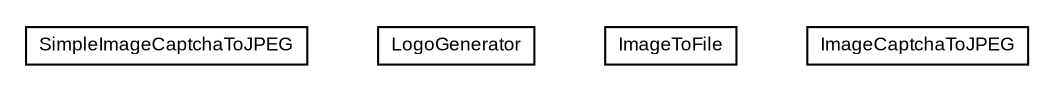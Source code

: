 #!/usr/local/bin/dot
#
# Class diagram 
# Generated by UmlGraph version 4.6 (http://www.spinellis.gr/sw/umlgraph)
#

digraph G {
	edge [fontname="arial",fontsize=10,labelfontname="arial",labelfontsize=10];
	node [fontname="arial",fontsize=10,shape=plaintext];
	// com.octo.captcha.engine.image.utils.SimpleImageCaptchaToJPEG
	c2363 [label=<<table border="0" cellborder="1" cellspacing="0" cellpadding="2" port="p" href="./SimpleImageCaptchaToJPEG.html">
		<tr><td><table border="0" cellspacing="0" cellpadding="1">
			<tr><td> SimpleImageCaptchaToJPEG </td></tr>
		</table></td></tr>
		</table>>, fontname="arial", fontcolor="black", fontsize=9.0];
	// com.octo.captcha.engine.image.utils.LogoGenerator
	c2364 [label=<<table border="0" cellborder="1" cellspacing="0" cellpadding="2" port="p" href="./LogoGenerator.html">
		<tr><td><table border="0" cellspacing="0" cellpadding="1">
			<tr><td> LogoGenerator </td></tr>
		</table></td></tr>
		</table>>, fontname="arial", fontcolor="black", fontsize=9.0];
	// com.octo.captcha.engine.image.utils.ImageToFile
	c2365 [label=<<table border="0" cellborder="1" cellspacing="0" cellpadding="2" port="p" href="./ImageToFile.html">
		<tr><td><table border="0" cellspacing="0" cellpadding="1">
			<tr><td> ImageToFile </td></tr>
		</table></td></tr>
		</table>>, fontname="arial", fontcolor="black", fontsize=9.0];
	// com.octo.captcha.engine.image.utils.ImageCaptchaToJPEG
	c2366 [label=<<table border="0" cellborder="1" cellspacing="0" cellpadding="2" port="p" href="./ImageCaptchaToJPEG.html">
		<tr><td><table border="0" cellspacing="0" cellpadding="1">
			<tr><td> ImageCaptchaToJPEG </td></tr>
		</table></td></tr>
		</table>>, fontname="arial", fontcolor="black", fontsize=9.0];
}

